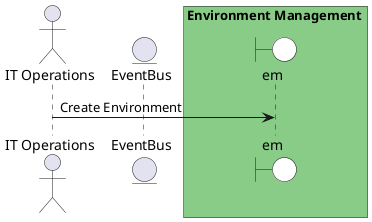 @startuml

actor "IT Operations"


entity EventBus

box Environment Management #88cc88
    boundary em #white
end box



"IT Operations" -> em: Create Environment



@enduml

